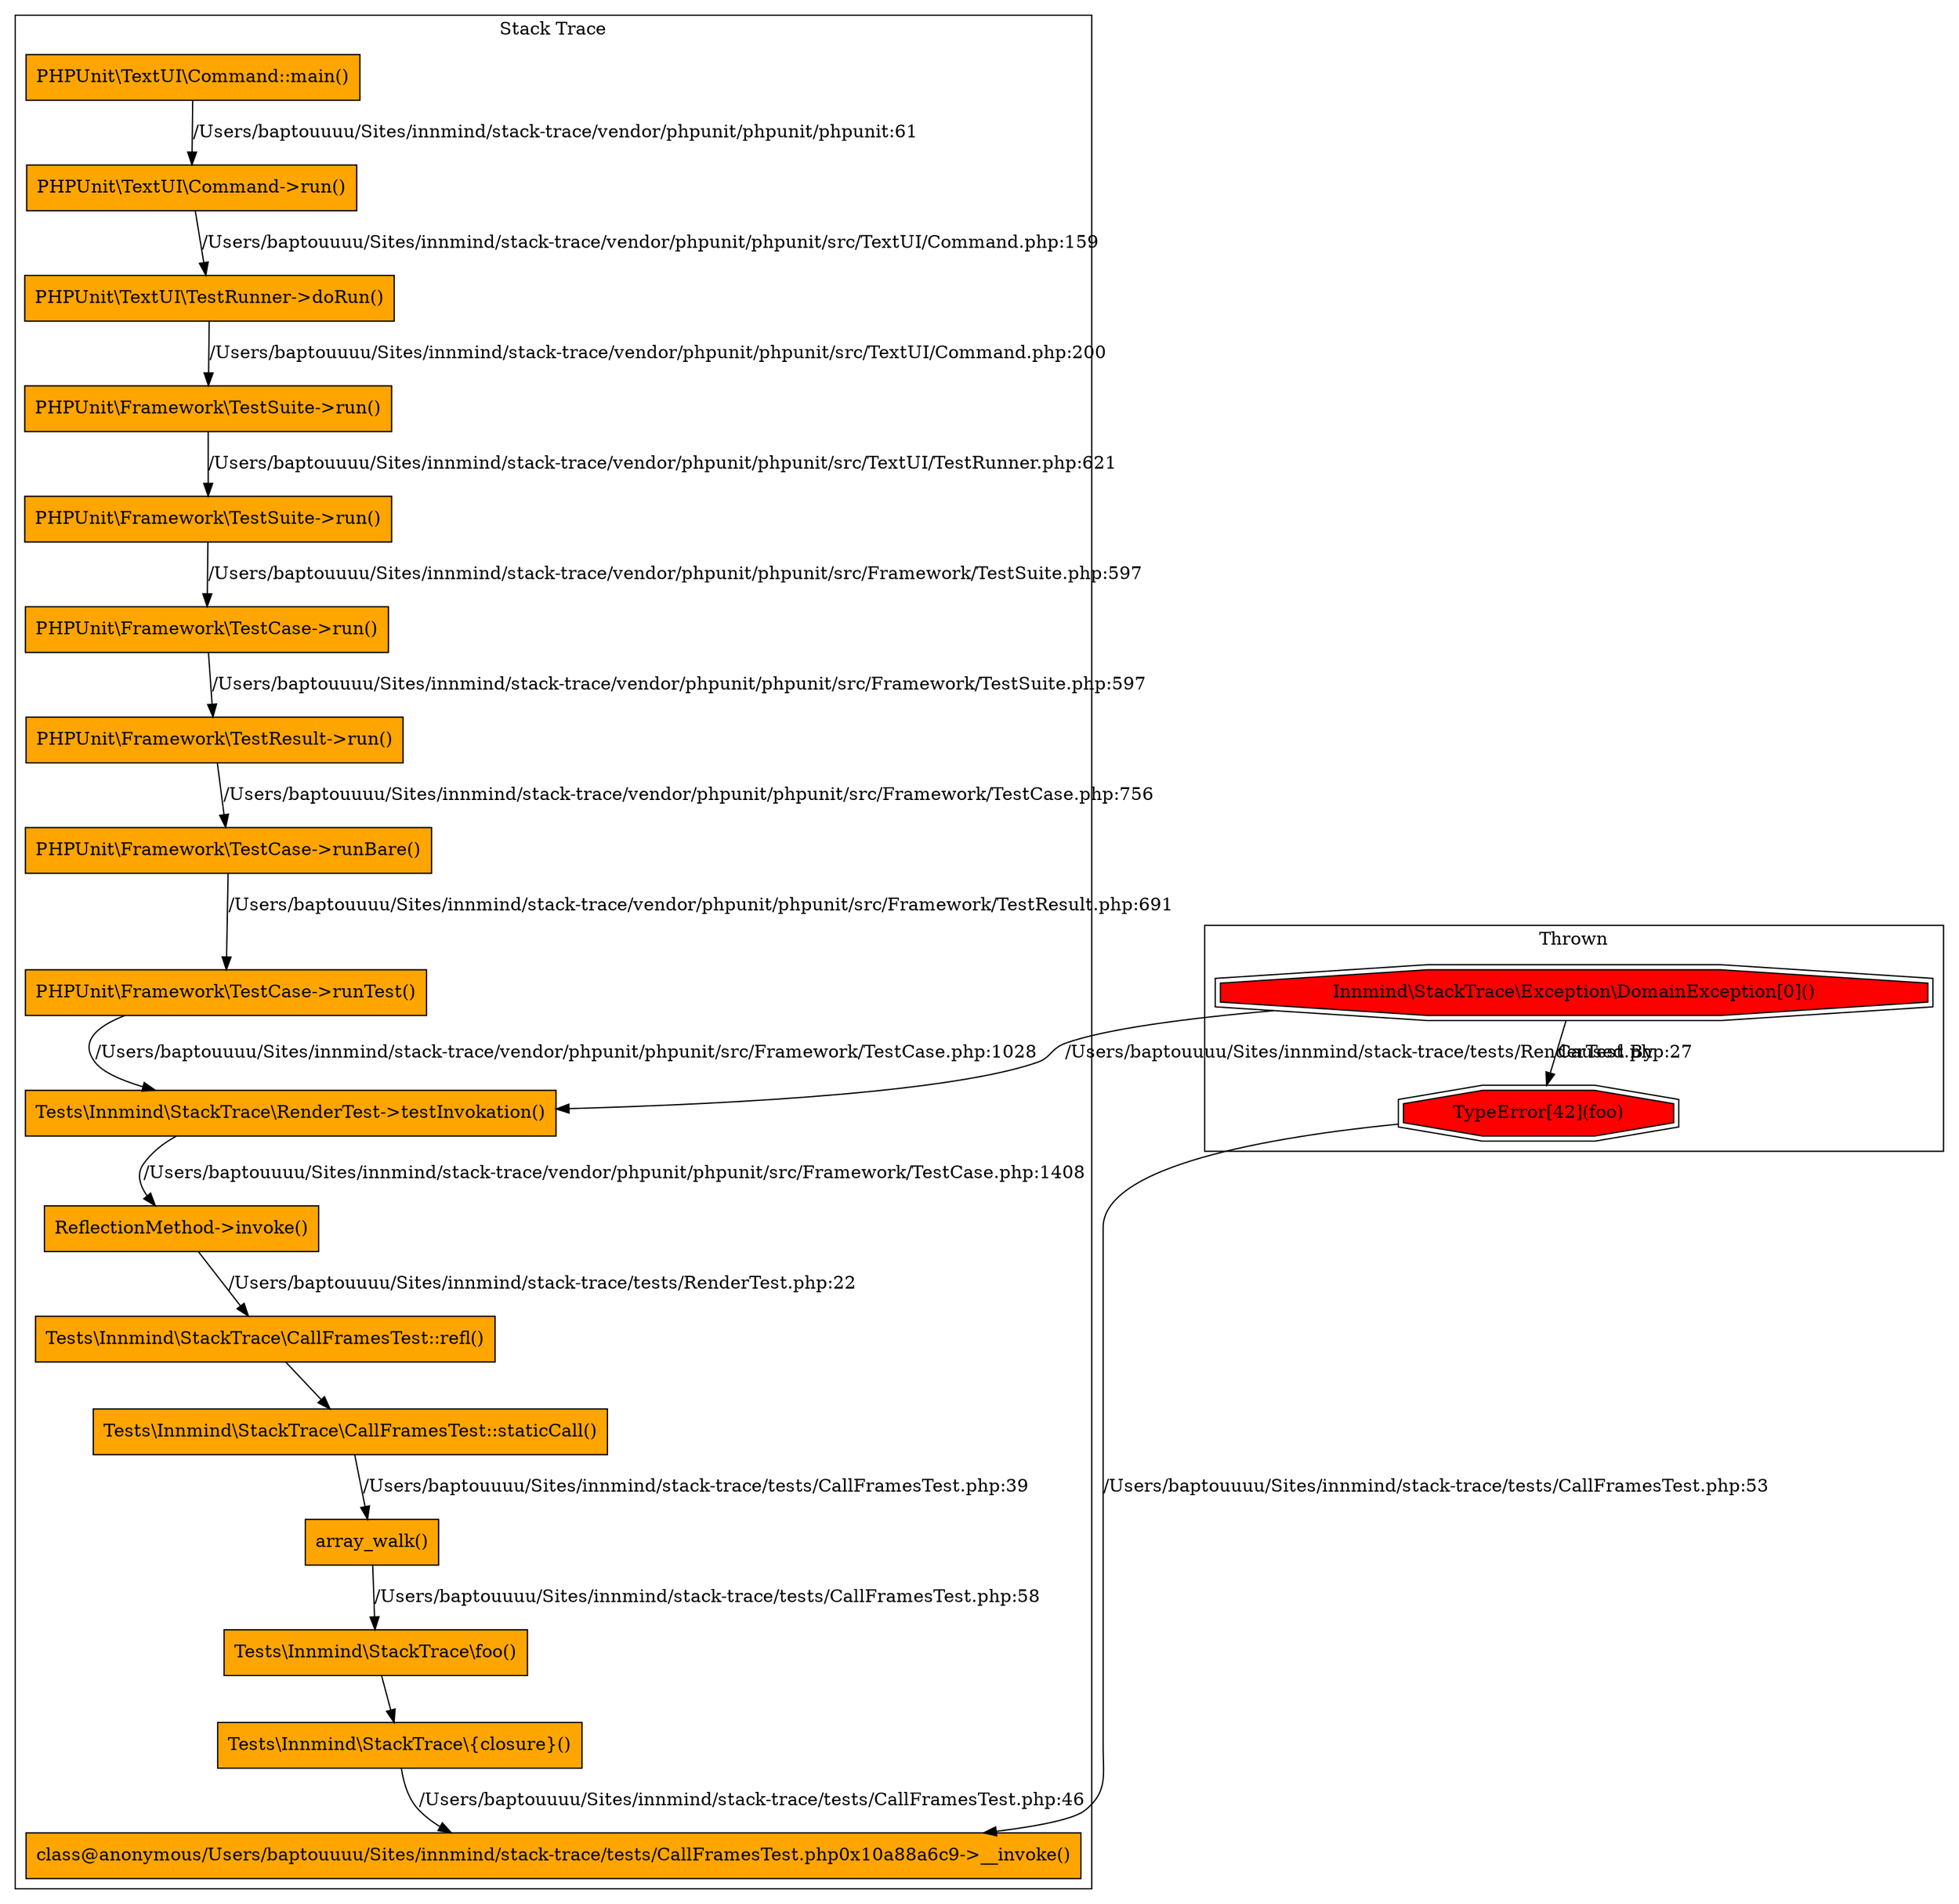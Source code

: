 digraph stack_trace {
    subgraph cluster_throwables {
        label="Thrown"
    exception_0000000040e94d3f0000000002515797;
    exception_0000000040e94c7b0000000002515797;
    }
    subgraph cluster_call_frames {
        label="Stack Trace"
    call_frame_f27a7d6c7baa0a9aefdc791e2f0ede0a;
    call_frame_3b20705e91b76895162ff69f4f07a23e;
    call_frame_78899d4635295534cfc817b37dee2513;
    call_frame_07255d62e51f9d59fbf81563a8167a84;
    call_frame_883bfbd6ef5baeea68860cd0770e908c;
    call_frame_a3479fc68cbbda8c8966caf2abecb4ec;
    call_frame_da9f8aa8271b7ba9a2e8d52bb7f63b65;
    call_frame_c951407c4dade63b5f300f7ff9f3fa47;
    call_frame_42ccbb3e3fd04b38e96aa94ca4e74d81;
    call_frame_8fb851a6128a69d2b06be443f5771e52;
    call_frame_d7a17053a184e5d17858cd78c0279ec1;
    call_frame_6dbba90eaad4290e3858206eed062e58;
    call_frame_25f88064e2fcfa7d34be364ad6ee57e1;
    call_frame_eed644cc01cdbf25bf47430513fcf245;
    call_frame_261e9c45fb3a0e9b2311e0af0a2bb415;
    call_frame_078208d1422589c5828f1512974df71f;
    call_frame_90ae3a0e2998d8a41799ad459fe10014;
    }
    exception_0000000040e94d3f0000000002515797 -> call_frame_f27a7d6c7baa0a9aefdc791e2f0ede0a [label="/Users/baptouuuu/Sites/innmind/stack-trace/tests/CallFramesTest.php:53", URL="file:///Users/baptouuuu/Sites/innmind/stack-trace/tests/CallFramesTest.php"];
    call_frame_3b20705e91b76895162ff69f4f07a23e -> call_frame_f27a7d6c7baa0a9aefdc791e2f0ede0a [label="/Users/baptouuuu/Sites/innmind/stack-trace/tests/CallFramesTest.php:46", URL="file:///Users/baptouuuu/Sites/innmind/stack-trace/tests/CallFramesTest.php"];
    call_frame_78899d4635295534cfc817b37dee2513 -> call_frame_3b20705e91b76895162ff69f4f07a23e;
    call_frame_07255d62e51f9d59fbf81563a8167a84 -> call_frame_78899d4635295534cfc817b37dee2513 [label="/Users/baptouuuu/Sites/innmind/stack-trace/tests/CallFramesTest.php:58", URL="file:///Users/baptouuuu/Sites/innmind/stack-trace/tests/CallFramesTest.php"];
    call_frame_883bfbd6ef5baeea68860cd0770e908c -> call_frame_07255d62e51f9d59fbf81563a8167a84 [label="/Users/baptouuuu/Sites/innmind/stack-trace/tests/CallFramesTest.php:39", URL="file:///Users/baptouuuu/Sites/innmind/stack-trace/tests/CallFramesTest.php"];
    call_frame_a3479fc68cbbda8c8966caf2abecb4ec -> call_frame_883bfbd6ef5baeea68860cd0770e908c;
    call_frame_da9f8aa8271b7ba9a2e8d52bb7f63b65 -> call_frame_a3479fc68cbbda8c8966caf2abecb4ec [label="/Users/baptouuuu/Sites/innmind/stack-trace/tests/RenderTest.php:22", URL="file:///Users/baptouuuu/Sites/innmind/stack-trace/tests/RenderTest.php"];
    call_frame_c951407c4dade63b5f300f7ff9f3fa47 -> call_frame_da9f8aa8271b7ba9a2e8d52bb7f63b65 [label="/Users/baptouuuu/Sites/innmind/stack-trace/vendor/phpunit/phpunit/src/Framework/TestCase.php:1408", URL="file:///Users/baptouuuu/Sites/innmind/stack-trace/vendor/phpunit/phpunit/src/Framework/TestCase.php"];
    call_frame_42ccbb3e3fd04b38e96aa94ca4e74d81 -> call_frame_c951407c4dade63b5f300f7ff9f3fa47 [label="/Users/baptouuuu/Sites/innmind/stack-trace/vendor/phpunit/phpunit/src/Framework/TestCase.php:1028", URL="file:///Users/baptouuuu/Sites/innmind/stack-trace/vendor/phpunit/phpunit/src/Framework/TestCase.php"];
    call_frame_8fb851a6128a69d2b06be443f5771e52 -> call_frame_42ccbb3e3fd04b38e96aa94ca4e74d81 [label="/Users/baptouuuu/Sites/innmind/stack-trace/vendor/phpunit/phpunit/src/Framework/TestResult.php:691", URL="file:///Users/baptouuuu/Sites/innmind/stack-trace/vendor/phpunit/phpunit/src/Framework/TestResult.php"];
    call_frame_d7a17053a184e5d17858cd78c0279ec1 -> call_frame_8fb851a6128a69d2b06be443f5771e52 [label="/Users/baptouuuu/Sites/innmind/stack-trace/vendor/phpunit/phpunit/src/Framework/TestCase.php:756", URL="file:///Users/baptouuuu/Sites/innmind/stack-trace/vendor/phpunit/phpunit/src/Framework/TestCase.php"];
    call_frame_6dbba90eaad4290e3858206eed062e58 -> call_frame_d7a17053a184e5d17858cd78c0279ec1 [label="/Users/baptouuuu/Sites/innmind/stack-trace/vendor/phpunit/phpunit/src/Framework/TestSuite.php:597", URL="file:///Users/baptouuuu/Sites/innmind/stack-trace/vendor/phpunit/phpunit/src/Framework/TestSuite.php"];
    call_frame_25f88064e2fcfa7d34be364ad6ee57e1 -> call_frame_6dbba90eaad4290e3858206eed062e58 [label="/Users/baptouuuu/Sites/innmind/stack-trace/vendor/phpunit/phpunit/src/Framework/TestSuite.php:597", URL="file:///Users/baptouuuu/Sites/innmind/stack-trace/vendor/phpunit/phpunit/src/Framework/TestSuite.php"];
    call_frame_eed644cc01cdbf25bf47430513fcf245 -> call_frame_25f88064e2fcfa7d34be364ad6ee57e1 [label="/Users/baptouuuu/Sites/innmind/stack-trace/vendor/phpunit/phpunit/src/TextUI/TestRunner.php:621", URL="file:///Users/baptouuuu/Sites/innmind/stack-trace/vendor/phpunit/phpunit/src/TextUI/TestRunner.php"];
    call_frame_261e9c45fb3a0e9b2311e0af0a2bb415 -> call_frame_eed644cc01cdbf25bf47430513fcf245 [label="/Users/baptouuuu/Sites/innmind/stack-trace/vendor/phpunit/phpunit/src/TextUI/Command.php:200", URL="file:///Users/baptouuuu/Sites/innmind/stack-trace/vendor/phpunit/phpunit/src/TextUI/Command.php"];
    call_frame_078208d1422589c5828f1512974df71f -> call_frame_261e9c45fb3a0e9b2311e0af0a2bb415 [label="/Users/baptouuuu/Sites/innmind/stack-trace/vendor/phpunit/phpunit/src/TextUI/Command.php:159", URL="file:///Users/baptouuuu/Sites/innmind/stack-trace/vendor/phpunit/phpunit/src/TextUI/Command.php"];
    call_frame_90ae3a0e2998d8a41799ad459fe10014 -> call_frame_078208d1422589c5828f1512974df71f [label="/Users/baptouuuu/Sites/innmind/stack-trace/vendor/phpunit/phpunit/phpunit:61", URL="file:///Users/baptouuuu/Sites/innmind/stack-trace/vendor/phpunit/phpunit/phpunit"];
    exception_0000000040e94c7b0000000002515797 -> exception_0000000040e94d3f0000000002515797 [label="Caused By"];
    exception_0000000040e94c7b0000000002515797 -> call_frame_c951407c4dade63b5f300f7ff9f3fa47 [label="/Users/baptouuuu/Sites/innmind/stack-trace/tests/RenderTest.php:27", URL="file:///Users/baptouuuu/Sites/innmind/stack-trace/tests/RenderTest.php"];
    exception_0000000040e94d3f0000000002515797 [shape="doubleoctagon", style="filled", fillcolor="#ff0000", label="TypeError[42](foo)", URL="file:///Users/baptouuuu/Sites/innmind/stack-trace/tests/CallFramesTest.php"];
    call_frame_f27a7d6c7baa0a9aefdc791e2f0ede0a [shape="box", style="filled", fillcolor="#ffa500", label="class@anonymous/Users/baptouuuu/Sites/innmind/stack-trace/tests/CallFramesTest.php0x10a88a6c9->__invoke()", URL="file:///Users/baptouuuu/Sites/innmind/stack-trace/tests/CallFramesTest.php"];
    call_frame_3b20705e91b76895162ff69f4f07a23e [shape="box", style="filled", fillcolor="#ffa500", label="Tests\\Innmind\\StackTrace\\{closure}()", URL="file:///Users/baptouuuu/Sites/innmind/stack-trace/tests/CallFramesTest.php"];
    call_frame_78899d4635295534cfc817b37dee2513 [shape="box", style="filled", fillcolor="#ffa500", label="Tests\\Innmind\\StackTrace\\foo()"];
    call_frame_07255d62e51f9d59fbf81563a8167a84 [shape="box", style="filled", fillcolor="#ffa500", label="array_walk()", URL="file:///Users/baptouuuu/Sites/innmind/stack-trace/tests/CallFramesTest.php"];
    call_frame_883bfbd6ef5baeea68860cd0770e908c [shape="box", style="filled", fillcolor="#ffa500", label="Tests\\Innmind\\StackTrace\\CallFramesTest::staticCall()", URL="file:///Users/baptouuuu/Sites/innmind/stack-trace/tests/CallFramesTest.php"];
    call_frame_a3479fc68cbbda8c8966caf2abecb4ec [shape="box", style="filled", fillcolor="#ffa500", label="Tests\\Innmind\\StackTrace\\CallFramesTest::refl()"];
    call_frame_da9f8aa8271b7ba9a2e8d52bb7f63b65 [shape="box", style="filled", fillcolor="#ffa500", label="ReflectionMethod->invoke()", URL="file:///Users/baptouuuu/Sites/innmind/stack-trace/tests/RenderTest.php"];
    call_frame_c951407c4dade63b5f300f7ff9f3fa47 [shape="box", style="filled", fillcolor="#ffa500", label="Tests\\Innmind\\StackTrace\\RenderTest->testInvokation()", URL="file:///Users/baptouuuu/Sites/innmind/stack-trace/vendor/phpunit/phpunit/src/Framework/TestCase.php"];
    call_frame_42ccbb3e3fd04b38e96aa94ca4e74d81 [shape="box", style="filled", fillcolor="#ffa500", label="PHPUnit\\Framework\\TestCase->runTest()", URL="file:///Users/baptouuuu/Sites/innmind/stack-trace/vendor/phpunit/phpunit/src/Framework/TestCase.php"];
    call_frame_8fb851a6128a69d2b06be443f5771e52 [shape="box", style="filled", fillcolor="#ffa500", label="PHPUnit\\Framework\\TestCase->runBare()", URL="file:///Users/baptouuuu/Sites/innmind/stack-trace/vendor/phpunit/phpunit/src/Framework/TestResult.php"];
    call_frame_d7a17053a184e5d17858cd78c0279ec1 [shape="box", style="filled", fillcolor="#ffa500", label="PHPUnit\\Framework\\TestResult->run()", URL="file:///Users/baptouuuu/Sites/innmind/stack-trace/vendor/phpunit/phpunit/src/Framework/TestCase.php"];
    call_frame_6dbba90eaad4290e3858206eed062e58 [shape="box", style="filled", fillcolor="#ffa500", label="PHPUnit\\Framework\\TestCase->run()", URL="file:///Users/baptouuuu/Sites/innmind/stack-trace/vendor/phpunit/phpunit/src/Framework/TestSuite.php"];
    call_frame_25f88064e2fcfa7d34be364ad6ee57e1 [shape="box", style="filled", fillcolor="#ffa500", label="PHPUnit\\Framework\\TestSuite->run()", URL="file:///Users/baptouuuu/Sites/innmind/stack-trace/vendor/phpunit/phpunit/src/Framework/TestSuite.php"];
    call_frame_eed644cc01cdbf25bf47430513fcf245 [shape="box", style="filled", fillcolor="#ffa500", label="PHPUnit\\Framework\\TestSuite->run()", URL="file:///Users/baptouuuu/Sites/innmind/stack-trace/vendor/phpunit/phpunit/src/TextUI/TestRunner.php"];
    call_frame_261e9c45fb3a0e9b2311e0af0a2bb415 [shape="box", style="filled", fillcolor="#ffa500", label="PHPUnit\\TextUI\\TestRunner->doRun()", URL="file:///Users/baptouuuu/Sites/innmind/stack-trace/vendor/phpunit/phpunit/src/TextUI/Command.php"];
    call_frame_078208d1422589c5828f1512974df71f [shape="box", style="filled", fillcolor="#ffa500", label="PHPUnit\\TextUI\\Command->run()", URL="file:///Users/baptouuuu/Sites/innmind/stack-trace/vendor/phpunit/phpunit/src/TextUI/Command.php"];
    call_frame_90ae3a0e2998d8a41799ad459fe10014 [shape="box", style="filled", fillcolor="#ffa500", label="PHPUnit\\TextUI\\Command::main()", URL="file:///Users/baptouuuu/Sites/innmind/stack-trace/vendor/phpunit/phpunit/phpunit"];
    exception_0000000040e94c7b0000000002515797 [shape="doubleoctagon", style="filled", fillcolor="#ff0000", label="Innmind\\StackTrace\\Exception\\DomainException[0]()", URL="file:///Users/baptouuuu/Sites/innmind/stack-trace/tests/RenderTest.php"];
}